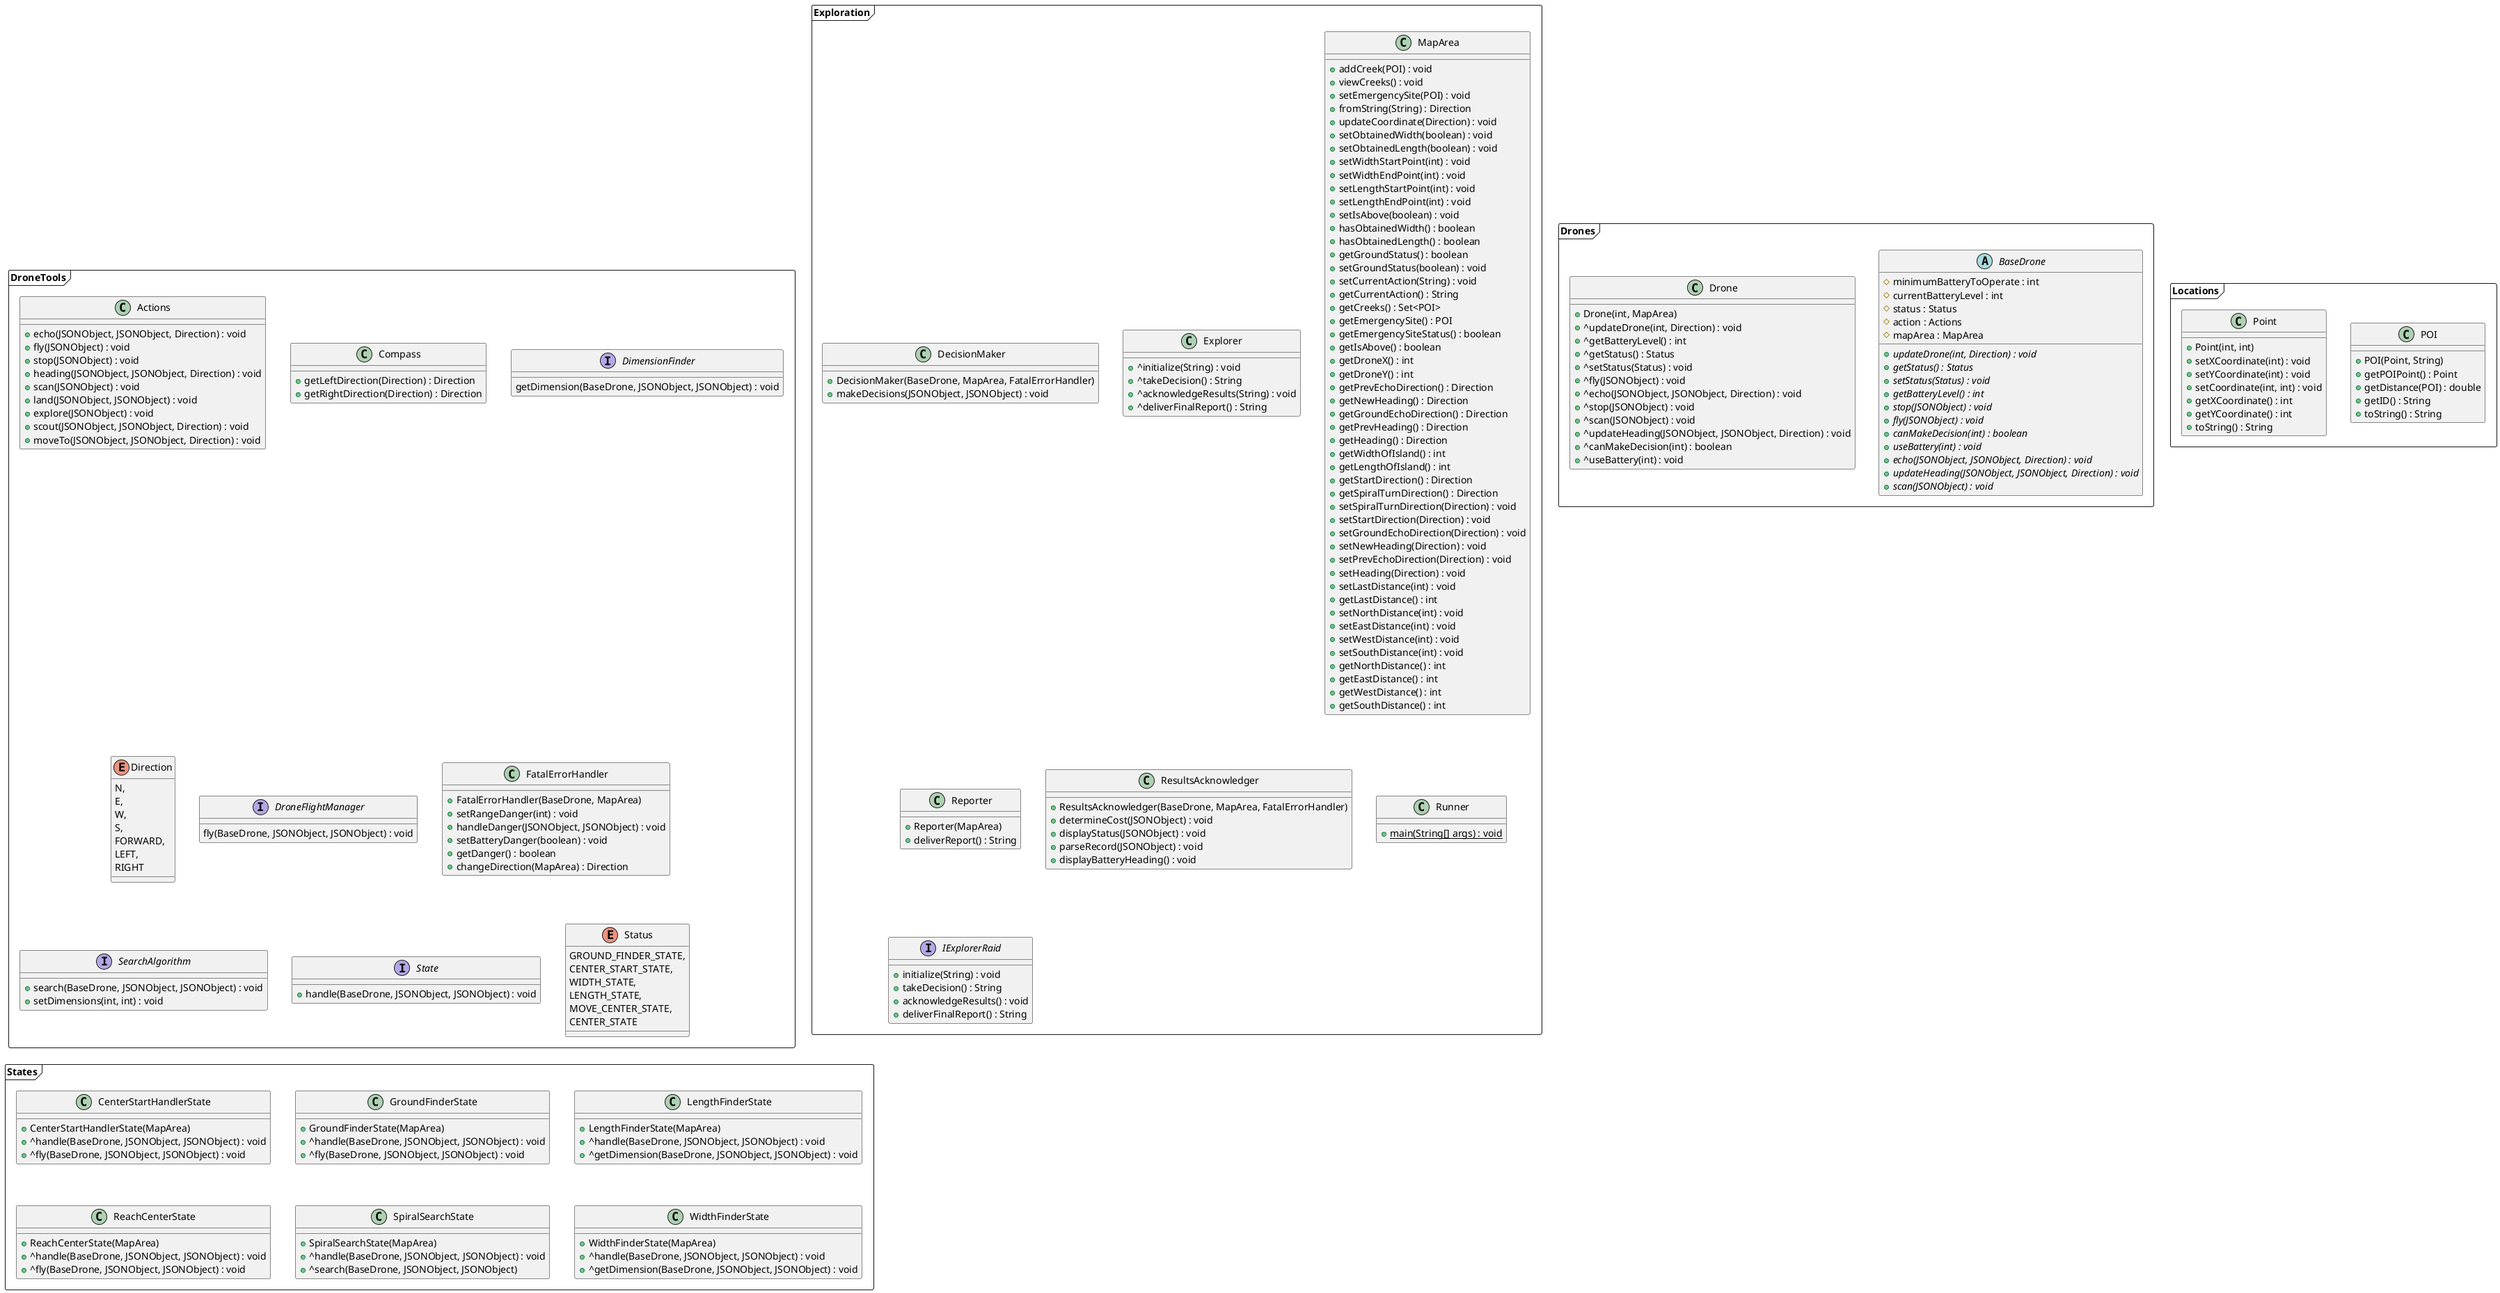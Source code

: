 @startuml "Class Diagram"

package DroneTools <<Frame>> {
    class Actions {
        + echo(JSONObject, JSONObject, Direction) : void
        + fly(JSONObject) : void
        + stop(JSONObject) : void
        + heading(JSONObject, JSONObject, Direction) : void
        + scan(JSONObject) : void
        + land(JSONObject, JSONObject) : void
        + explore(JSONObject) : void
        + scout(JSONObject, JSONObject, Direction) : void
        + moveTo(JSONObject, JSONObject, Direction) : void
    }

    class Compass {
        + getLeftDirection(Direction) : Direction
        + getRightDirection(Direction) : Direction
    }

    interface DimensionFinder {
        getDimension(BaseDrone, JSONObject, JSONObject) : void
    }

    enum Direction {
        N,
        E,
        W,
        S,
        FORWARD,
        LEFT,
        RIGHT
    }
    
    interface DroneFlightManager {
        fly(BaseDrone, JSONObject, JSONObject) : void
    }

    class FatalErrorHandler {
        + FatalErrorHandler(BaseDrone, MapArea)
        + setRangeDanger(int) : void
        + handleDanger(JSONObject, JSONObject) : void
        + setBatteryDanger(boolean) : void
        + getDanger() : boolean
        + changeDirection(MapArea) : Direction
    }

    interface SearchAlgorithm {
        + search(BaseDrone, JSONObject, JSONObject) : void
        + setDimensions(int, int) : void
    }

    interface State {
        + handle(BaseDrone, JSONObject, JSONObject) : void
    }

    enum Status {
        GROUND_FINDER_STATE,
        CENTER_START_STATE,
        WIDTH_STATE,
        LENGTH_STATE,
        MOVE_CENTER_STATE,
        CENTER_STATE
    }
}

package Drones <<Frame>> {
    abstract class BaseDrone {
        # minimumBatteryToOperate : int
        # currentBatteryLevel : int
        # status : Status
        # action : Actions
        # mapArea : MapArea
        + {abstract} updateDrone(int, Direction) : void
        + {abstract} getStatus() : Status
        + {abstract} setStatus(Status) : void
        + {abstract} getBatteryLevel() : int
        + {abstract} stop(JSONObject) : void
        + {abstract} fly(JSONObject) : void
        + {abstract} canMakeDecision(int) : boolean
        + {abstract} useBattery(int) : void
        + {abstract} echo(JSONObject, JSONObject, Direction) : void
        + {abstract} updateHeading(JSONObject, JSONObject, Direction) : void
        + {abstract} scan(JSONObject) : void
    }

    class Drone {
        + Drone(int, MapArea)
        + ^updateDrone(int, Direction) : void
        + ^getBatteryLevel() : int
        + ^getStatus() : Status
        + ^setStatus(Status) : void
        + ^fly(JSONObject) : void
        + ^echo(JSONObject, JSONObject, Direction) : void
        + ^stop(JSONObject) : void
        + ^scan(JSONObject) : void
        + ^updateHeading(JSONObject, JSONObject, Direction) : void
        + ^canMakeDecision(int) : boolean
        + ^useBattery(int) : void
    }
}

package Exploration <<Frame>> {
    class DecisionMaker {
        + DecisionMaker(BaseDrone, MapArea, FatalErrorHandler)
        + makeDecisions(JSONObject, JSONObject) : void
    }

    class Explorer {
        + ^initialize(String) : void
        + ^takeDecision() : String
        + ^acknowledgeResults(String) : void
        + ^deliverFinalReport() : String
    }

    class MapArea {
        + addCreek(POI) : void
        + viewCreeks() : void
        + setEmergencySite(POI) : void
        + fromString(String) : Direction
        + updateCoordinate(Direction) : void
        + setObtainedWidth(boolean) : void
        + setObtainedLength(boolean) : void
        + setWidthStartPoint(int) : void
        + setWidthEndPoint(int) : void
        + setLengthStartPoint(int) : void
        + setLengthEndPoint(int) : void
        + setIsAbove(boolean) : void
        + hasObtainedWidth() : boolean
        + hasObtainedLength() : boolean
        + getGroundStatus() : boolean
        + setGroundStatus(boolean) : void
        + setCurrentAction(String) : void
        + getCurrentAction() : String
        + getCreeks() : Set<POI>
        + getEmergencySite() : POI
        + getEmergencySiteStatus() : boolean
        + getIsAbove() : boolean
        + getDroneX() : int
        + getDroneY() : int
        + getPrevEchoDirection() : Direction
        + getNewHeading() : Direction
        + getGroundEchoDirection() : Direction
        + getPrevHeading() : Direction
        + getHeading() : Direction
        + getWidthOfIsland() : int
        + getLengthOfIsland() : int
        + getStartDirection() : Direction
        + getSpiralTurnDirection() : Direction
        + setSpiralTurnDirection(Direction) : void
        + setStartDirection(Direction) : void
        + setGroundEchoDirection(Direction) : void
        + setNewHeading(Direction) : void
        + setPrevEchoDirection(Direction) : void
        + setHeading(Direction) : void
        + setLastDistance(int) : void
        + getLastDistance() : int
        + setNorthDistance(int) : void
        + setEastDistance(int) : void
        + setWestDistance(int) : void
        + setSouthDistance(int) : void
        + getNorthDistance() : int
        + getEastDistance() : int
        + getWestDistance() : int
        + getSouthDistance() : int
    }

    class Reporter {
        + Reporter(MapArea)
        + deliverReport() : String

    }

    class ResultsAcknowledger {
        + ResultsAcknowledger(BaseDrone, MapArea, FatalErrorHandler)
        + determineCost(JSONObject) : void
        + displayStatus(JSONObject) : void
        + parseRecord(JSONObject) : void
        + displayBatteryHeading() : void

    }

    class Runner {
        + {static} main(String[] args) : void
    }

    interface IExplorerRaid {
        + initialize(String) : void
        + takeDecision() : String
        + acknowledgeResults() : void
        + deliverFinalReport() : String
    }
}

package Locations <<Frame>> {
    class POI {
        + POI(Point, String)
        + getPOIPoint() : Point
        + getDistance(POI) : double
        + getID() : String
        + toString() : String
    }
    
    class Point {
        + Point(int, int)
        + setXCoordinate(int) : void
        + setYCoordinate(int) : void
        + setCoordinate(int, int) : void
        + getXCoordinate() : int
        + getYCoordinate() : int
        + toString() : String
    }
}

package States <<Frame>> {
    class CenterStartHandlerState {
        + CenterStartHandlerState(MapArea)
        + ^handle(BaseDrone, JSONObject, JSONObject) : void
        + ^fly(BaseDrone, JSONObject, JSONObject) : void
    }

    class GroundFinderState {
        + GroundFinderState(MapArea)
        + ^handle(BaseDrone, JSONObject, JSONObject) : void
        + ^fly(BaseDrone, JSONObject, JSONObject) : void
    }

    class LengthFinderState {
        + LengthFinderState(MapArea)
        + ^handle(BaseDrone, JSONObject, JSONObject) : void
        + ^getDimension(BaseDrone, JSONObject, JSONObject) : void
    }

    class ReachCenterState {
        + ReachCenterState(MapArea)
        + ^handle(BaseDrone, JSONObject, JSONObject) : void
        + ^fly(BaseDrone, JSONObject, JSONObject) : void
    }

    class SpiralSearchState {
        + SpiralSearchState(MapArea)
        + ^handle(BaseDrone, JSONObject, JSONObject) : void
        + ^search(BaseDrone, JSONObject, JSONObject)
    }

    class WidthFinderState {
        + WidthFinderState(MapArea)
        + ^handle(BaseDrone, JSONObject, JSONObject) : void
        + ^getDimension(BaseDrone, JSONObject, JSONObject) : void
    }
    
}

@enduml